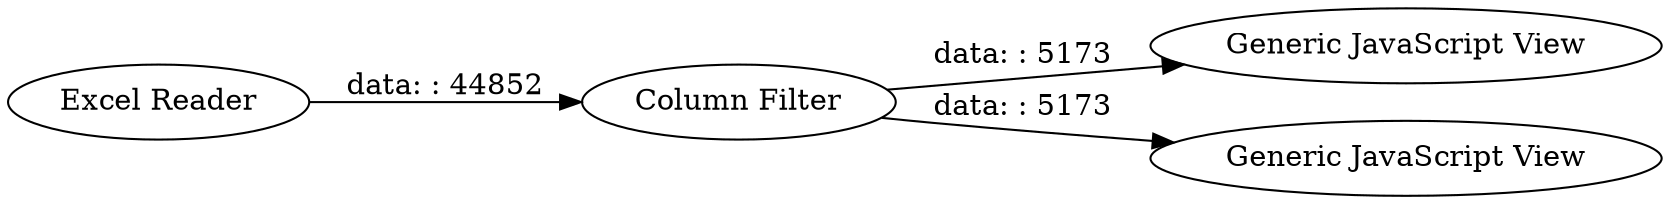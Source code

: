 digraph {
	"-4329103340178375138_33" [label="Excel Reader"]
	"-4329103340178375138_30" [label="Generic JavaScript View"]
	"-4329103340178375138_31" [label="Column Filter"]
	"-4329103340178375138_32" [label="Generic JavaScript View"]
	"-4329103340178375138_31" -> "-4329103340178375138_32" [label="data: : 5173"]
	"-4329103340178375138_33" -> "-4329103340178375138_31" [label="data: : 44852"]
	"-4329103340178375138_31" -> "-4329103340178375138_30" [label="data: : 5173"]
	rankdir=LR
}
